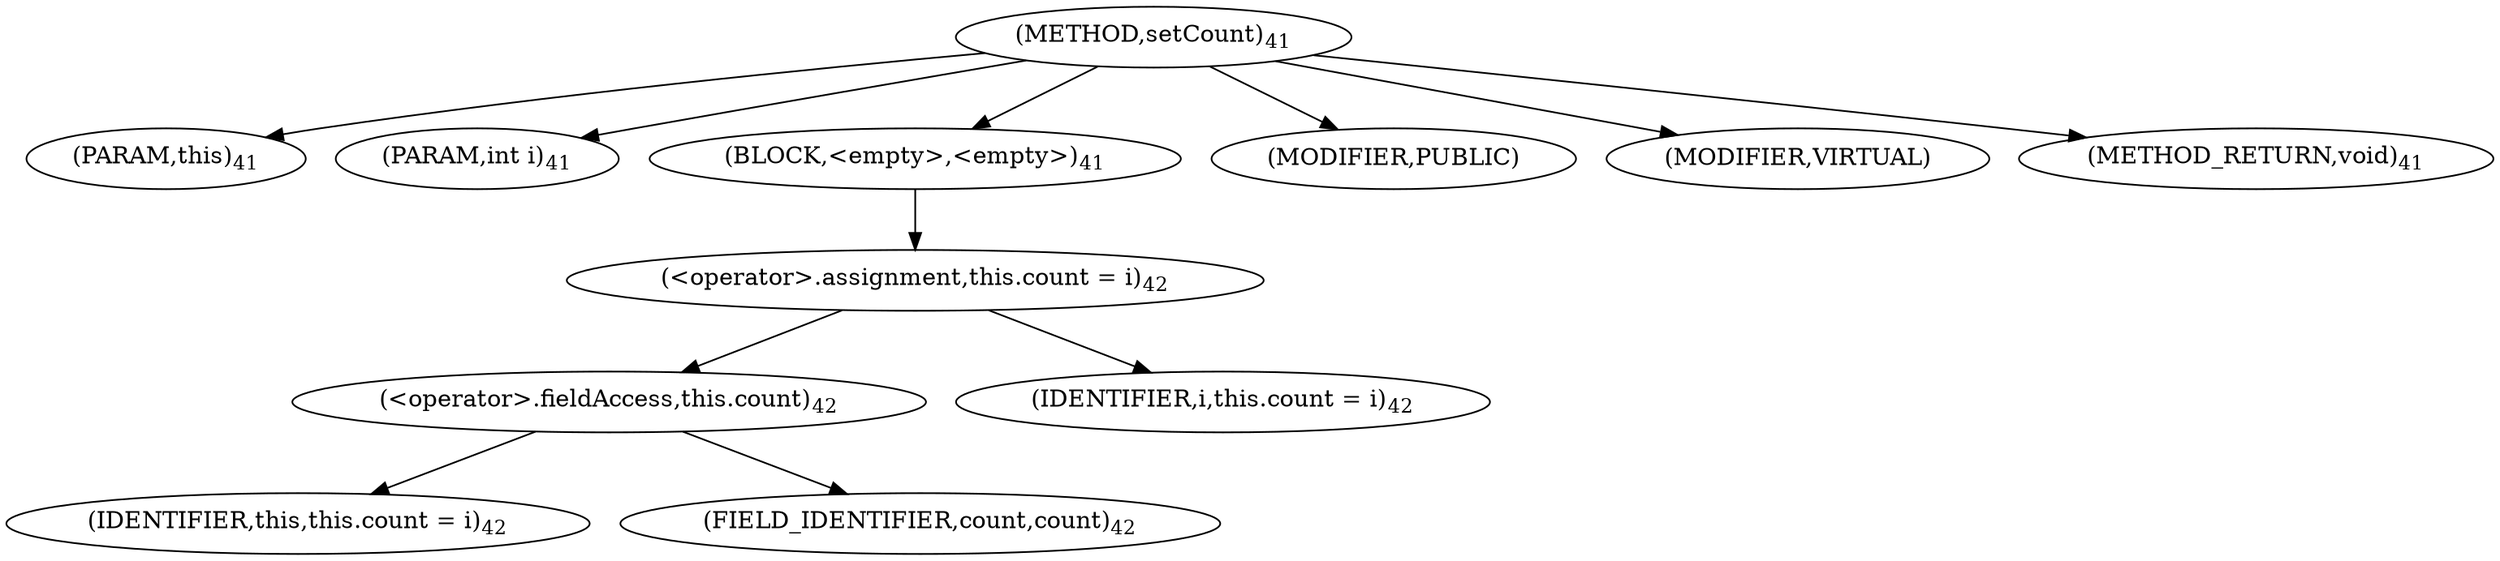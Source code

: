 digraph "setCount" {  
"19" [label = <(METHOD,setCount)<SUB>41</SUB>> ]
"20" [label = <(PARAM,this)<SUB>41</SUB>> ]
"21" [label = <(PARAM,int i)<SUB>41</SUB>> ]
"22" [label = <(BLOCK,&lt;empty&gt;,&lt;empty&gt;)<SUB>41</SUB>> ]
"23" [label = <(&lt;operator&gt;.assignment,this.count = i)<SUB>42</SUB>> ]
"24" [label = <(&lt;operator&gt;.fieldAccess,this.count)<SUB>42</SUB>> ]
"25" [label = <(IDENTIFIER,this,this.count = i)<SUB>42</SUB>> ]
"26" [label = <(FIELD_IDENTIFIER,count,count)<SUB>42</SUB>> ]
"27" [label = <(IDENTIFIER,i,this.count = i)<SUB>42</SUB>> ]
"28" [label = <(MODIFIER,PUBLIC)> ]
"29" [label = <(MODIFIER,VIRTUAL)> ]
"30" [label = <(METHOD_RETURN,void)<SUB>41</SUB>> ]
  "19" -> "20" 
  "19" -> "21" 
  "19" -> "22" 
  "19" -> "28" 
  "19" -> "29" 
  "19" -> "30" 
  "22" -> "23" 
  "23" -> "24" 
  "23" -> "27" 
  "24" -> "25" 
  "24" -> "26" 
}
